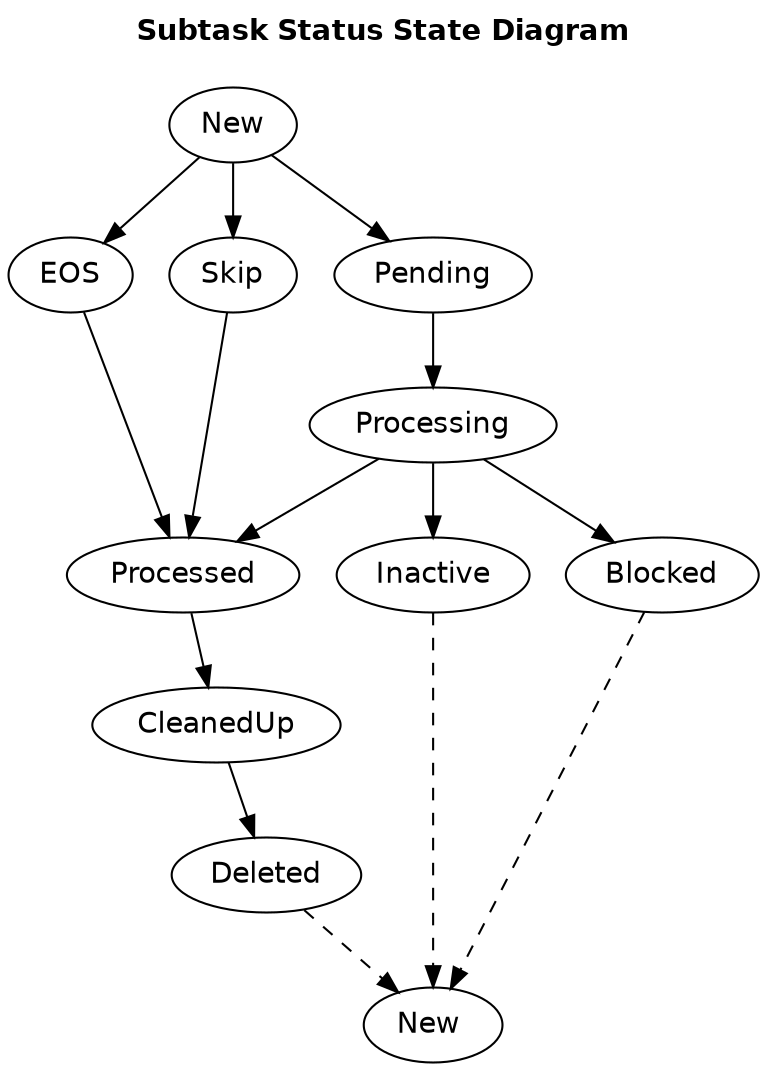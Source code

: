 digraph GannetSubtaskStatus {
    labelloc=t;
    fontname="Helvetica-Bold";
    label = "Subtask Status State Diagram\n ";
    node [ fontname="Helvetica"]
    { rank = same; Pending; EOS; Skip }
    { rank = same; Processed; Inactive; Blocked }
    New -> Pending -> Processing -> Processed -> CleanedUp -> Deleted
    New -> EOS -> Processed
    New -> Skip -> Processed
    Processing -> Inactive
    Processing -> Blocked 
    Blocked -> "New " [style=dashed]
    Deleted -> "New " [style=dashed]
    Inactive -> "New " [style=dashed]

}

